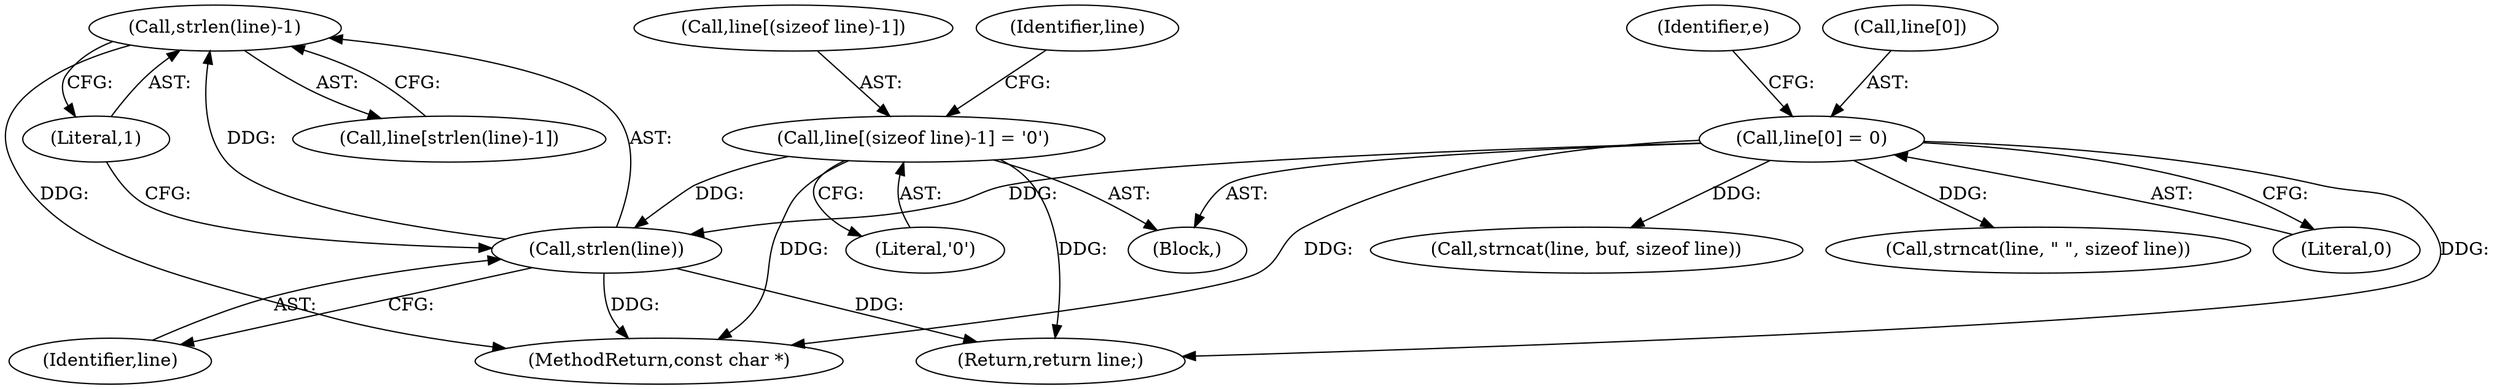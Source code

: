 digraph "0_OpenSC_360e95d45ac4123255a4c796db96337f332160ad#diff-d643a0fa169471dbf2912f4866dc49c5_11@API" {
"1000277" [label="(Call,strlen(line)-1)"];
"1000278" [label="(Call,strlen(line))"];
"1000266" [label="(Call,line[(sizeof line)-1] = '\0')"];
"1000114" [label="(Call,line[0] = 0)"];
"1000276" [label="(Identifier,line)"];
"1000251" [label="(Call,strncat(line, buf, sizeof line))"];
"1000115" [label="(Call,line[0])"];
"1000266" [label="(Call,line[(sizeof line)-1] = '\0')"];
"1000275" [label="(Call,line[strlen(line)-1])"];
"1000121" [label="(Identifier,e)"];
"1000277" [label="(Call,strlen(line)-1)"];
"1000282" [label="(Return,return line;)"];
"1000256" [label="(Call,strncat(line, \" \", sizeof line))"];
"1000284" [label="(MethodReturn,const char *)"];
"1000279" [label="(Identifier,line)"];
"1000118" [label="(Literal,0)"];
"1000104" [label="(Block,)"];
"1000267" [label="(Call,line[(sizeof line)-1])"];
"1000114" [label="(Call,line[0] = 0)"];
"1000273" [label="(Literal,'\0')"];
"1000280" [label="(Literal,1)"];
"1000278" [label="(Call,strlen(line))"];
"1000277" -> "1000275"  [label="AST: "];
"1000277" -> "1000280"  [label="CFG: "];
"1000278" -> "1000277"  [label="AST: "];
"1000280" -> "1000277"  [label="AST: "];
"1000275" -> "1000277"  [label="CFG: "];
"1000277" -> "1000284"  [label="DDG: "];
"1000278" -> "1000277"  [label="DDG: "];
"1000278" -> "1000279"  [label="CFG: "];
"1000279" -> "1000278"  [label="AST: "];
"1000280" -> "1000278"  [label="CFG: "];
"1000278" -> "1000284"  [label="DDG: "];
"1000266" -> "1000278"  [label="DDG: "];
"1000114" -> "1000278"  [label="DDG: "];
"1000278" -> "1000282"  [label="DDG: "];
"1000266" -> "1000104"  [label="AST: "];
"1000266" -> "1000273"  [label="CFG: "];
"1000267" -> "1000266"  [label="AST: "];
"1000273" -> "1000266"  [label="AST: "];
"1000276" -> "1000266"  [label="CFG: "];
"1000266" -> "1000284"  [label="DDG: "];
"1000266" -> "1000282"  [label="DDG: "];
"1000114" -> "1000104"  [label="AST: "];
"1000114" -> "1000118"  [label="CFG: "];
"1000115" -> "1000114"  [label="AST: "];
"1000118" -> "1000114"  [label="AST: "];
"1000121" -> "1000114"  [label="CFG: "];
"1000114" -> "1000284"  [label="DDG: "];
"1000114" -> "1000251"  [label="DDG: "];
"1000114" -> "1000256"  [label="DDG: "];
"1000114" -> "1000282"  [label="DDG: "];
}
